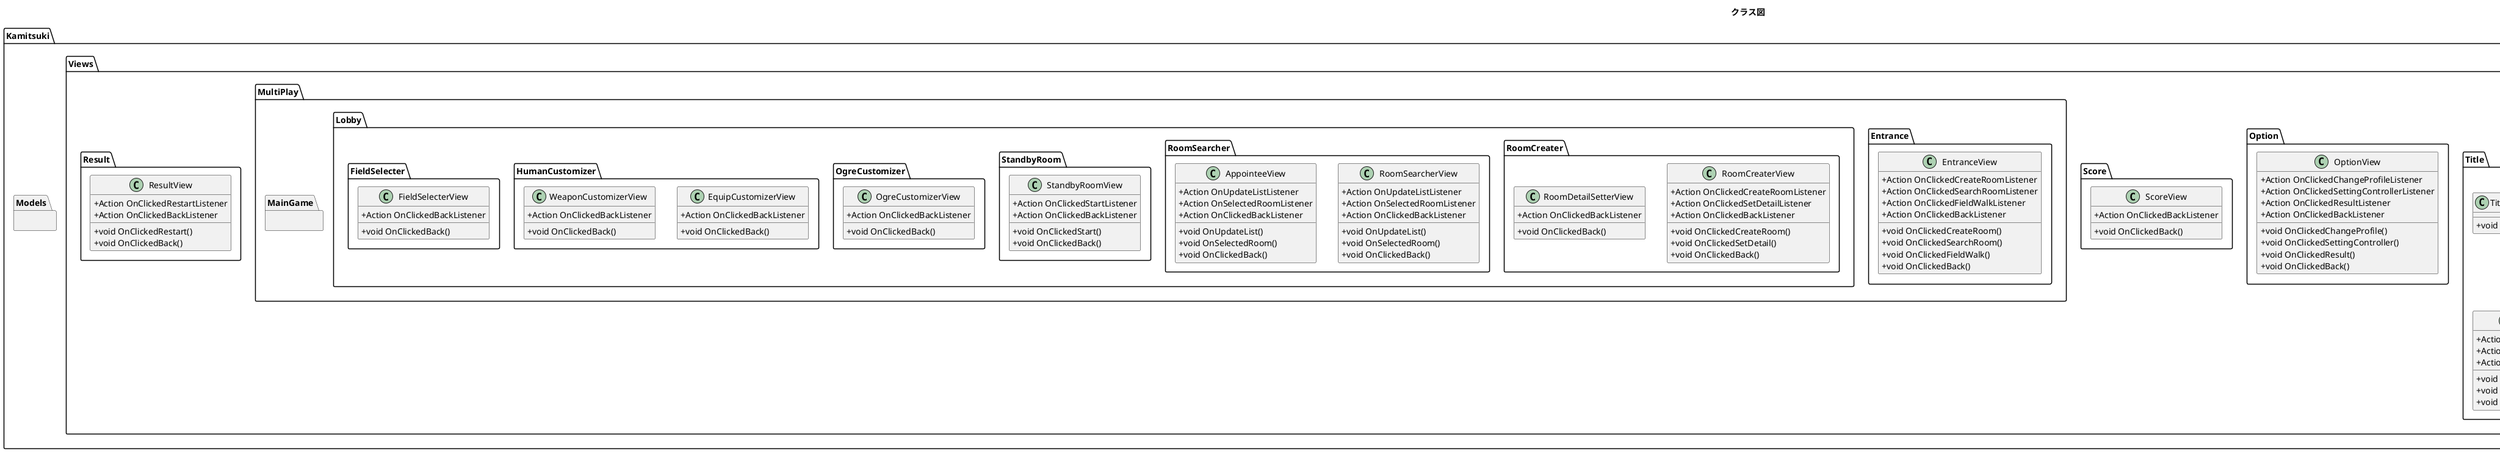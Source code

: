 @startuml

title クラス図

'privateやpublicのアイコンをやめて-や+で記載'
skinparam classAttributeIconSize 0

'定義'
namespace Kamitsuki {

    namespace Models {

    }

    namespace Presenters {

        namespace Title {
        }

        namespace Option {
        }

        namespace CharacterSelect {
        }

        namespace HumanCustomizer {
        }

        namespace OgreCustomizer {
        }

        namespace MultiPlay {

            namespace Entrance {
            }

            namespace Lobby {
            }

            namespace MainGame {
            }

        }

        namespace Result {
        }

    }

    namespace Views {

        namespace Title {

            'TitleBackView------------------------------------------'
            TitleBackView : + void Update()
            '--------------------------------------------------------'

            'TitleLogoView------------------------------------------'
            TitleLogoView : + Action OnAnyUserOperationListener
            TitleLogoView : + Action OnEndAnimationListener
            '--------------------------------------------------------'
            TitleLogoView : + void Update()
            TitleLogoView : + void OnAnyUserOperation()
            '--------------------------------------------------------'

            'TitleSelectorView------------------------------------------'
            TitleSelectorView : + Action OnClickedPlayListener
            TitleSelectorView : + Action OnClickedOptionListener
            TitleSelectorView : + Action OnClickedExitListener
            '--------------------------------------------------------'
            TitleSelectorView : + void OnClickedPlay()
            TitleSelectorView : + void OnClickedOption()
            TitleSelectorView : + void OnClickedExit()
            '--------------------------------------------------------'

        }

        namespace Option {

            'OptionView------------------------------------------'
            OptionView : + Action OnClickedChangeProfileListener
            OptionView : + Action OnClickedSettingControllerListener
            OptionView : + Action OnClickedResultListener
            OptionView : + Action OnClickedBackListener
            '--------------------------------------------------------'
            OptionView : + void OnClickedChangeProfile()
            OptionView : + void OnClickedSettingController()
            OptionView : + void OnClickedResult()
            OptionView : + void OnClickedBack()
            '--------------------------------------------------------'

        }

        namespace Score {

            'ScoreView------------------------------------------'
            ScoreView : + Action OnClickedBackListener
            '--------------------------------------------------------'
            ScoreView : + void OnClickedBack()
            '--------------------------------------------------------'

        }

        namespace MultiPlay {

            namespace Entrance {

                'EntranceView------------------------------------------'
                EntranceView : + Action OnClickedCreateRoomListener
                EntranceView : + Action OnClickedSearchRoomListener
                EntranceView : + Action OnClickedFieldWalkListener
                EntranceView : + Action OnClickedBackListener
                '--------------------------------------------------------'
                EntranceView : + void OnClickedCreateRoom()
                EntranceView : + void OnClickedSearchRoom()
                EntranceView : + void OnClickedFieldWalk()
                EntranceView : + void OnClickedBack()
                '--------------------------------------------------------'

            }

            namespace Lobby {

                namespace RoomCreater {

                    'RoomCreaterView------------------------------------------'
                    RoomCreaterView : + Action OnClickedCreateRoomListener
                    RoomCreaterView : + Action OnClickedSetDetailListener
                    RoomCreaterView : + Action OnClickedBackListener
                    '--------------------------------------------------------'
                    RoomCreaterView : + void OnClickedCreateRoom()
                    RoomCreaterView : + void OnClickedSetDetail()
                    RoomCreaterView : + void OnClickedBack()
                    '--------------------------------------------------------'

                    'RoomDetailSetterView------------------------------------------'
                    RoomDetailSetterView : + Action OnClickedBackListener
                    '--------------------------------------------------------'
                    RoomDetailSetterView : + void OnClickedBack()
                    '--------------------------------------------------------'

                }

                namespace RoomSearcher {

                    'RoomSearcherView------------------------------------------'
                    RoomSearcherView : + Action OnUpdateListListener
                    RoomSearcherView : + Action OnSelectedRoomListener
                    RoomSearcherView : + Action OnClickedBackListener
                    '--------------------------------------------------------'
                    RoomSearcherView : + void OnUpdateList()
                    RoomSearcherView : + void OnSelectedRoom()
                    RoomSearcherView : + void OnClickedBack()
                    '--------------------------------------------------------'

                    'AppointeeView------------------------------------------'
                    AppointeeView : + Action OnUpdateListListener
                    AppointeeView : + Action OnSelectedRoomListener
                    AppointeeView : + Action OnClickedBackListener
                    '--------------------------------------------------------'
                    AppointeeView : + void OnUpdateList()
                    AppointeeView : + void OnSelectedRoom()
                    AppointeeView : + void OnClickedBack()
                    '--------------------------------------------------------'

                }

                namespace StandbyRoom {

                    'StandbyRoomView------------------------------------------'
                    StandbyRoomView : + Action OnClickedStartListener
                    StandbyRoomView : + Action OnClickedBackListener
                    '--------------------------------------------------------'
                    StandbyRoomView : + void OnClickedStart()
                    StandbyRoomView : + void OnClickedBack()
                    '--------------------------------------------------------'

                }

                namespace OgreCustomizer {

                    'OgreCustomizerView------------------------------------------'
                    OgreCustomizerView : + Action OnClickedBackListener
                    '--------------------------------------------------------'
                    OgreCustomizerView : + void OnClickedBack()
                    '--------------------------------------------------------'

                }

                namespace HumanCustomizer {

                    'EquipCustomizerView------------------------------------------'
                    EquipCustomizerView : + Action OnClickedBackListener
                    '--------------------------------------------------------'
                    EquipCustomizerView : + void OnClickedBack()
                    '--------------------------------------------------------'

                    'WeaponCustomizerView------------------------------------------'
                    WeaponCustomizerView : + Action OnClickedBackListener
                    '--------------------------------------------------------'
                    WeaponCustomizerView : + void OnClickedBack()
                    '--------------------------------------------------------'

                }

                namespace FieldSelecter {

                    'FieldSelecterView------------------------------------------'
                    FieldSelecterView : + Action OnClickedBackListener
                    '--------------------------------------------------------'
                    FieldSelecterView : + void OnClickedBack()
                    '--------------------------------------------------------'

                }

            }

            namespace MainGame {


            }

        }

        namespace Result {

            'ResultView------------------------------------------'
            ResultView : + Action OnClickedRestartListener
            ResultView : + Action OnClickedBackListener
            '--------------------------------------------------------'
            ResultView : + void OnClickedRestart()
            ResultView : + void OnClickedBack()
            '--------------------------------------------------------'

        }

    }

}

'遷移図'

@enduml